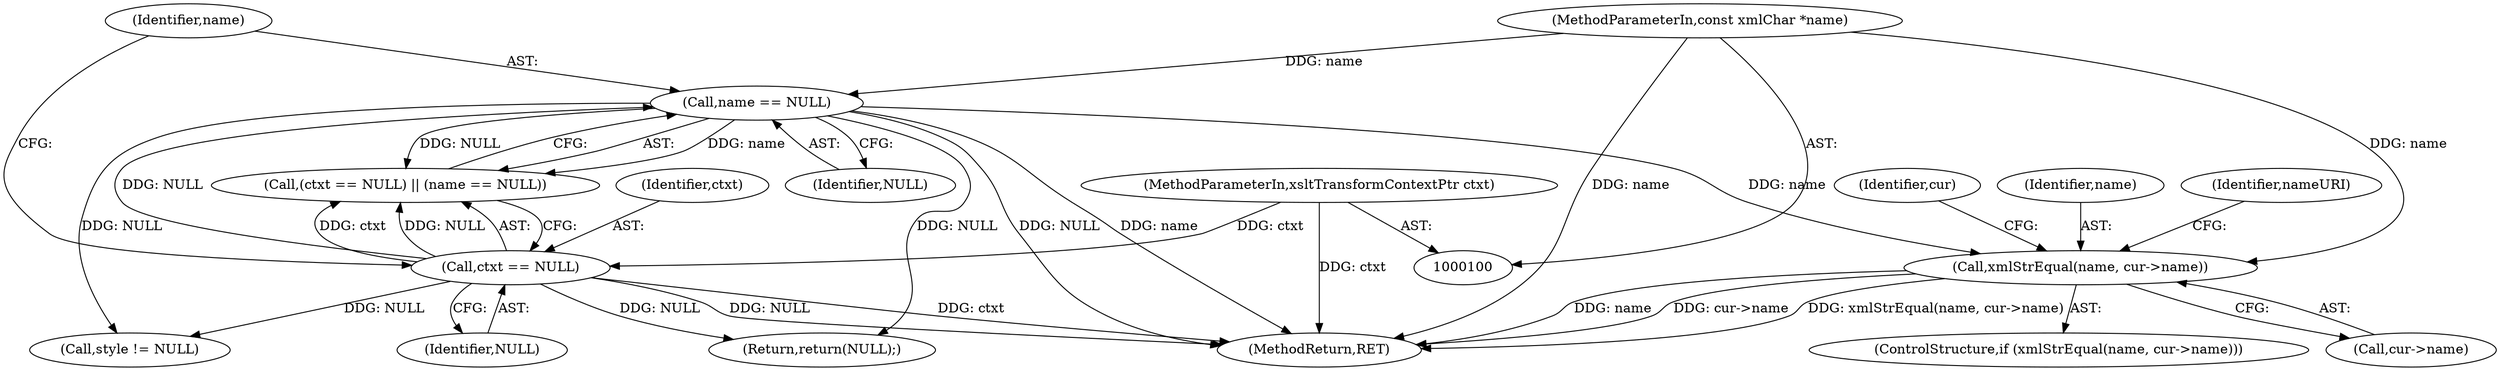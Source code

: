 digraph "1_Chrome_96dbafe288dbe2f0cc45fa3c39daf6d0c37acbab_16@pointer" {
"1000138" [label="(Call,xmlStrEqual(name, cur->name))"];
"1000112" [label="(Call,name == NULL)"];
"1000102" [label="(MethodParameterIn,const xmlChar *name)"];
"1000109" [label="(Call,ctxt == NULL)"];
"1000101" [label="(MethodParameterIn,xsltTransformContextPtr ctxt)"];
"1000108" [label="(Call,(ctxt == NULL) || (name == NULL))"];
"1000140" [label="(Call,cur->name)"];
"1000111" [label="(Identifier,NULL)"];
"1000138" [label="(Call,xmlStrEqual(name, cur->name))"];
"1000123" [label="(Call,style != NULL)"];
"1000115" [label="(Return,return(NULL);)"];
"1000174" [label="(Identifier,cur)"];
"1000112" [label="(Call,name == NULL)"];
"1000114" [label="(Identifier,NULL)"];
"1000109" [label="(Call,ctxt == NULL)"];
"1000139" [label="(Identifier,name)"];
"1000102" [label="(MethodParameterIn,const xmlChar *name)"];
"1000110" [label="(Identifier,ctxt)"];
"1000148" [label="(Identifier,nameURI)"];
"1000184" [label="(MethodReturn,RET)"];
"1000113" [label="(Identifier,name)"];
"1000101" [label="(MethodParameterIn,xsltTransformContextPtr ctxt)"];
"1000137" [label="(ControlStructure,if (xmlStrEqual(name, cur->name)))"];
"1000138" -> "1000137"  [label="AST: "];
"1000138" -> "1000140"  [label="CFG: "];
"1000139" -> "1000138"  [label="AST: "];
"1000140" -> "1000138"  [label="AST: "];
"1000148" -> "1000138"  [label="CFG: "];
"1000174" -> "1000138"  [label="CFG: "];
"1000138" -> "1000184"  [label="DDG: name"];
"1000138" -> "1000184"  [label="DDG: cur->name"];
"1000138" -> "1000184"  [label="DDG: xmlStrEqual(name, cur->name)"];
"1000112" -> "1000138"  [label="DDG: name"];
"1000102" -> "1000138"  [label="DDG: name"];
"1000112" -> "1000108"  [label="AST: "];
"1000112" -> "1000114"  [label="CFG: "];
"1000113" -> "1000112"  [label="AST: "];
"1000114" -> "1000112"  [label="AST: "];
"1000108" -> "1000112"  [label="CFG: "];
"1000112" -> "1000184"  [label="DDG: NULL"];
"1000112" -> "1000184"  [label="DDG: name"];
"1000112" -> "1000108"  [label="DDG: name"];
"1000112" -> "1000108"  [label="DDG: NULL"];
"1000102" -> "1000112"  [label="DDG: name"];
"1000109" -> "1000112"  [label="DDG: NULL"];
"1000112" -> "1000115"  [label="DDG: NULL"];
"1000112" -> "1000123"  [label="DDG: NULL"];
"1000102" -> "1000100"  [label="AST: "];
"1000102" -> "1000184"  [label="DDG: name"];
"1000109" -> "1000108"  [label="AST: "];
"1000109" -> "1000111"  [label="CFG: "];
"1000110" -> "1000109"  [label="AST: "];
"1000111" -> "1000109"  [label="AST: "];
"1000113" -> "1000109"  [label="CFG: "];
"1000108" -> "1000109"  [label="CFG: "];
"1000109" -> "1000184"  [label="DDG: ctxt"];
"1000109" -> "1000184"  [label="DDG: NULL"];
"1000109" -> "1000108"  [label="DDG: ctxt"];
"1000109" -> "1000108"  [label="DDG: NULL"];
"1000101" -> "1000109"  [label="DDG: ctxt"];
"1000109" -> "1000115"  [label="DDG: NULL"];
"1000109" -> "1000123"  [label="DDG: NULL"];
"1000101" -> "1000100"  [label="AST: "];
"1000101" -> "1000184"  [label="DDG: ctxt"];
}
